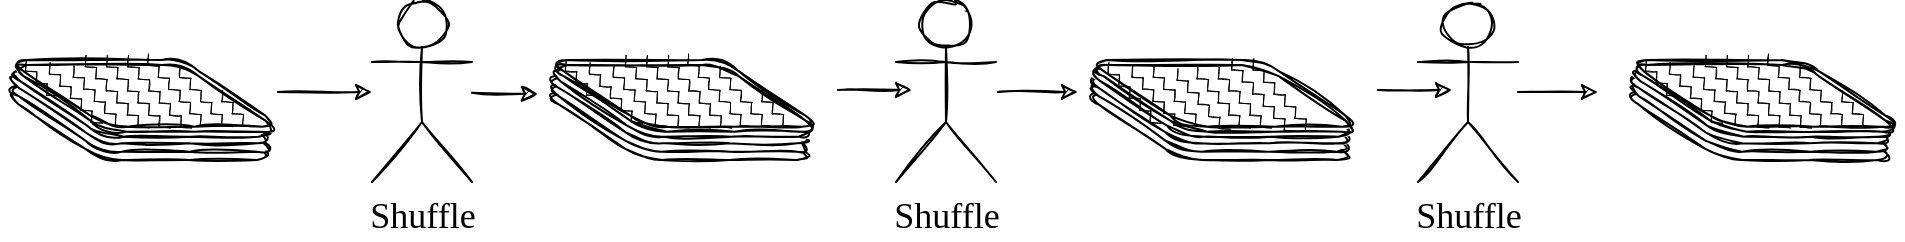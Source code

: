 <mxfile version="17.3.0" type="github" pages="2"><diagram id="swjVrMKwIJOuW-R1iBgw" name="randomness_shuffle"><mxGraphModel dx="1422" dy="752" grid="1" gridSize="10" guides="1" tooltips="1" connect="1" arrows="1" fold="1" page="1" pageScale="1" pageWidth="850" pageHeight="1100" math="0" shadow="0"><root><mxCell id="0"/><mxCell id="1" parent="0"/><mxCell id="fFoQV893W-BJZJalTyda-7" value="" style="group" vertex="1" connectable="0" parent="1"><mxGeometry x="52" y="130" width="140" height="50" as="geometry"/></mxCell><mxCell id="fFoQV893W-BJZJalTyda-1" value="" style="shape=parallelogram;perimeter=parallelogramPerimeter;whiteSpace=wrap;html=1;fixedSize=1;rounded=1;sketch=1;fillStyle=solid;strokeWidth=1;fillColor=default;size=50;flipH=1;" vertex="1" parent="fFoQV893W-BJZJalTyda-7"><mxGeometry y="16.667" width="137.515" height="33.333" as="geometry"/></mxCell><mxCell id="fFoQV893W-BJZJalTyda-2" value="" style="shape=parallelogram;perimeter=parallelogramPerimeter;whiteSpace=wrap;html=1;fixedSize=1;rounded=1;sketch=1;fillStyle=solid;strokeWidth=1;fillColor=default;size=50;flipH=1;" vertex="1" parent="fFoQV893W-BJZJalTyda-7"><mxGeometry y="12.5" width="137.515" height="33.333" as="geometry"/></mxCell><mxCell id="fFoQV893W-BJZJalTyda-3" value="" style="shape=parallelogram;perimeter=parallelogramPerimeter;whiteSpace=wrap;html=1;fixedSize=1;rounded=1;sketch=1;fillStyle=solid;strokeWidth=1;fillColor=default;size=50;flipH=1;" vertex="1" parent="fFoQV893W-BJZJalTyda-7"><mxGeometry y="8.333" width="137.515" height="33.333" as="geometry"/></mxCell><mxCell id="fFoQV893W-BJZJalTyda-4" value="" style="shape=parallelogram;perimeter=parallelogramPerimeter;whiteSpace=wrap;html=1;fixedSize=1;rounded=1;sketch=1;fillStyle=solid;strokeWidth=1;fillColor=default;size=50;flipH=1;" vertex="1" parent="fFoQV893W-BJZJalTyda-7"><mxGeometry x="0.828" y="5" width="137.515" height="33.333" as="geometry"/></mxCell><mxCell id="fFoQV893W-BJZJalTyda-5" value="" style="shape=parallelogram;perimeter=parallelogramPerimeter;whiteSpace=wrap;html=1;fixedSize=1;rounded=1;sketch=1;fillStyle=solid;strokeWidth=1;fillColor=default;size=50;flipH=1;" vertex="1" parent="fFoQV893W-BJZJalTyda-7"><mxGeometry x="2.485" y="2.5" width="137.515" height="33.333" as="geometry"/></mxCell><mxCell id="fFoQV893W-BJZJalTyda-6" value="" style="shape=parallelogram;perimeter=parallelogramPerimeter;whiteSpace=wrap;html=1;fixedSize=1;rounded=1;sketch=1;fillStyle=zigzag-line;strokeWidth=1;fillColor=#000000;size=50;flipH=1;" vertex="1" parent="fFoQV893W-BJZJalTyda-7"><mxGeometry x="2.485" width="137.515" height="33.333" as="geometry"/></mxCell><mxCell id="fFoQV893W-BJZJalTyda-8" value="Shuffle" style="shape=umlActor;verticalLabelPosition=bottom;verticalAlign=top;html=1;outlineConnect=0;rounded=1;sketch=1;fillStyle=solid;strokeWidth=1;fillColor=#FFFFFF;fontSize=18;fontFamily=Gloria Hallelujah;fontSource=https%3A%2F%2Ffonts.googleapis.com%2Fcss%3Ffamily%3DGloria%2BHallelujah;" vertex="1" parent="1"><mxGeometry x="237" y="101" width="50" height="90" as="geometry"/></mxCell><mxCell id="fFoQV893W-BJZJalTyda-14" value="" style="group" vertex="1" connectable="0" parent="1"><mxGeometry x="322" y="130" width="140" height="50" as="geometry"/></mxCell><mxCell id="fFoQV893W-BJZJalTyda-15" value="" style="shape=parallelogram;perimeter=parallelogramPerimeter;whiteSpace=wrap;html=1;fixedSize=1;rounded=1;sketch=1;fillStyle=solid;strokeWidth=1;fillColor=default;size=50;flipH=1;" vertex="1" parent="fFoQV893W-BJZJalTyda-14"><mxGeometry y="16.667" width="137.515" height="33.333" as="geometry"/></mxCell><mxCell id="fFoQV893W-BJZJalTyda-16" value="" style="shape=parallelogram;perimeter=parallelogramPerimeter;whiteSpace=wrap;html=1;fixedSize=1;rounded=1;sketch=1;fillStyle=solid;strokeWidth=1;fillColor=default;size=50;flipH=1;" vertex="1" parent="fFoQV893W-BJZJalTyda-14"><mxGeometry y="12.5" width="137.515" height="33.333" as="geometry"/></mxCell><mxCell id="fFoQV893W-BJZJalTyda-17" value="" style="shape=parallelogram;perimeter=parallelogramPerimeter;whiteSpace=wrap;html=1;fixedSize=1;rounded=1;sketch=1;fillStyle=solid;strokeWidth=1;fillColor=default;size=50;flipH=1;" vertex="1" parent="fFoQV893W-BJZJalTyda-14"><mxGeometry y="8.333" width="137.515" height="33.333" as="geometry"/></mxCell><mxCell id="fFoQV893W-BJZJalTyda-18" value="" style="shape=parallelogram;perimeter=parallelogramPerimeter;whiteSpace=wrap;html=1;fixedSize=1;rounded=1;sketch=1;fillStyle=solid;strokeWidth=1;fillColor=default;size=50;flipH=1;" vertex="1" parent="fFoQV893W-BJZJalTyda-14"><mxGeometry x="0.828" y="5" width="137.515" height="33.333" as="geometry"/></mxCell><mxCell id="fFoQV893W-BJZJalTyda-19" value="" style="shape=parallelogram;perimeter=parallelogramPerimeter;whiteSpace=wrap;html=1;fixedSize=1;rounded=1;sketch=1;fillStyle=solid;strokeWidth=1;fillColor=default;size=50;flipH=1;" vertex="1" parent="fFoQV893W-BJZJalTyda-14"><mxGeometry x="2.485" y="2.5" width="137.515" height="33.333" as="geometry"/></mxCell><mxCell id="fFoQV893W-BJZJalTyda-20" value="" style="shape=parallelogram;perimeter=parallelogramPerimeter;whiteSpace=wrap;html=1;fixedSize=1;rounded=1;sketch=1;fillStyle=zigzag-line;strokeWidth=1;fillColor=#000000;size=50;flipH=1;" vertex="1" parent="fFoQV893W-BJZJalTyda-14"><mxGeometry x="2.485" width="137.515" height="33.333" as="geometry"/></mxCell><mxCell id="fFoQV893W-BJZJalTyda-21" value="Shuffle" style="shape=umlActor;verticalLabelPosition=bottom;verticalAlign=top;html=1;outlineConnect=0;rounded=1;sketch=1;fillStyle=solid;strokeWidth=1;fillColor=#FFFFFF;fontSize=18;fontFamily=Gloria Hallelujah;fontSource=https%3A%2F%2Ffonts.googleapis.com%2Fcss%3Ffamily%3DGloria%2BHallelujah;" vertex="1" parent="1"><mxGeometry x="760" y="101" width="50" height="90" as="geometry"/></mxCell><mxCell id="fFoQV893W-BJZJalTyda-22" value="" style="group" vertex="1" connectable="0" parent="1"><mxGeometry x="592" y="130" width="140" height="50" as="geometry"/></mxCell><mxCell id="fFoQV893W-BJZJalTyda-23" value="" style="shape=parallelogram;perimeter=parallelogramPerimeter;whiteSpace=wrap;html=1;fixedSize=1;rounded=1;sketch=1;fillStyle=solid;strokeWidth=1;fillColor=default;size=50;flipH=1;" vertex="1" parent="fFoQV893W-BJZJalTyda-22"><mxGeometry y="16.667" width="137.515" height="33.333" as="geometry"/></mxCell><mxCell id="fFoQV893W-BJZJalTyda-24" value="" style="shape=parallelogram;perimeter=parallelogramPerimeter;whiteSpace=wrap;html=1;fixedSize=1;rounded=1;sketch=1;fillStyle=solid;strokeWidth=1;fillColor=default;size=50;flipH=1;" vertex="1" parent="fFoQV893W-BJZJalTyda-22"><mxGeometry y="12.5" width="137.515" height="33.333" as="geometry"/></mxCell><mxCell id="fFoQV893W-BJZJalTyda-25" value="" style="shape=parallelogram;perimeter=parallelogramPerimeter;whiteSpace=wrap;html=1;fixedSize=1;rounded=1;sketch=1;fillStyle=solid;strokeWidth=1;fillColor=default;size=50;flipH=1;" vertex="1" parent="fFoQV893W-BJZJalTyda-22"><mxGeometry y="8.333" width="137.515" height="33.333" as="geometry"/></mxCell><mxCell id="fFoQV893W-BJZJalTyda-26" value="" style="shape=parallelogram;perimeter=parallelogramPerimeter;whiteSpace=wrap;html=1;fixedSize=1;rounded=1;sketch=1;fillStyle=solid;strokeWidth=1;fillColor=default;size=50;flipH=1;" vertex="1" parent="fFoQV893W-BJZJalTyda-22"><mxGeometry x="0.828" y="5" width="137.515" height="33.333" as="geometry"/></mxCell><mxCell id="fFoQV893W-BJZJalTyda-27" value="" style="shape=parallelogram;perimeter=parallelogramPerimeter;whiteSpace=wrap;html=1;fixedSize=1;rounded=1;sketch=1;fillStyle=solid;strokeWidth=1;fillColor=default;size=50;flipH=1;" vertex="1" parent="fFoQV893W-BJZJalTyda-22"><mxGeometry x="2.485" y="2.5" width="137.515" height="33.333" as="geometry"/></mxCell><mxCell id="fFoQV893W-BJZJalTyda-28" value="" style="shape=parallelogram;perimeter=parallelogramPerimeter;whiteSpace=wrap;html=1;fixedSize=1;rounded=1;sketch=1;fillStyle=zigzag-line;strokeWidth=1;fillColor=#000000;size=50;flipH=1;" vertex="1" parent="fFoQV893W-BJZJalTyda-22"><mxGeometry x="2.485" width="137.515" height="33.333" as="geometry"/></mxCell><mxCell id="fFoQV893W-BJZJalTyda-29" value="Shuffle" style="shape=umlActor;verticalLabelPosition=bottom;verticalAlign=top;html=1;outlineConnect=0;rounded=1;sketch=1;fillStyle=solid;strokeWidth=1;fillColor=#FFFFFF;fontSize=18;fontFamily=Gloria Hallelujah;fontSource=https%3A%2F%2Ffonts.googleapis.com%2Fcss%3Ffamily%3DGloria%2BHallelujah;" vertex="1" parent="1"><mxGeometry x="499" y="101" width="50" height="90" as="geometry"/></mxCell><mxCell id="fFoQV893W-BJZJalTyda-31" value="" style="group" vertex="1" connectable="0" parent="1"><mxGeometry x="862" y="130" width="140" height="50" as="geometry"/></mxCell><mxCell id="fFoQV893W-BJZJalTyda-32" value="" style="shape=parallelogram;perimeter=parallelogramPerimeter;whiteSpace=wrap;html=1;fixedSize=1;rounded=1;sketch=1;fillStyle=solid;strokeWidth=1;fillColor=default;size=50;flipH=1;" vertex="1" parent="fFoQV893W-BJZJalTyda-31"><mxGeometry y="16.667" width="137.515" height="33.333" as="geometry"/></mxCell><mxCell id="fFoQV893W-BJZJalTyda-33" value="" style="shape=parallelogram;perimeter=parallelogramPerimeter;whiteSpace=wrap;html=1;fixedSize=1;rounded=1;sketch=1;fillStyle=solid;strokeWidth=1;fillColor=default;size=50;flipH=1;" vertex="1" parent="fFoQV893W-BJZJalTyda-31"><mxGeometry y="12.5" width="137.515" height="33.333" as="geometry"/></mxCell><mxCell id="fFoQV893W-BJZJalTyda-34" value="" style="shape=parallelogram;perimeter=parallelogramPerimeter;whiteSpace=wrap;html=1;fixedSize=1;rounded=1;sketch=1;fillStyle=solid;strokeWidth=1;fillColor=default;size=50;flipH=1;" vertex="1" parent="fFoQV893W-BJZJalTyda-31"><mxGeometry y="8.333" width="137.515" height="33.333" as="geometry"/></mxCell><mxCell id="fFoQV893W-BJZJalTyda-35" value="" style="shape=parallelogram;perimeter=parallelogramPerimeter;whiteSpace=wrap;html=1;fixedSize=1;rounded=1;sketch=1;fillStyle=solid;strokeWidth=1;fillColor=default;size=50;flipH=1;" vertex="1" parent="fFoQV893W-BJZJalTyda-31"><mxGeometry x="0.828" y="5" width="137.515" height="33.333" as="geometry"/></mxCell><mxCell id="fFoQV893W-BJZJalTyda-36" value="" style="shape=parallelogram;perimeter=parallelogramPerimeter;whiteSpace=wrap;html=1;fixedSize=1;rounded=1;sketch=1;fillStyle=solid;strokeWidth=1;fillColor=default;size=50;flipH=1;" vertex="1" parent="fFoQV893W-BJZJalTyda-31"><mxGeometry x="2.485" y="2.5" width="137.515" height="33.333" as="geometry"/></mxCell><mxCell id="fFoQV893W-BJZJalTyda-37" value="" style="shape=parallelogram;perimeter=parallelogramPerimeter;whiteSpace=wrap;html=1;fixedSize=1;rounded=1;sketch=1;fillStyle=zigzag-line;strokeWidth=1;fillColor=#000000;size=50;flipH=1;" vertex="1" parent="fFoQV893W-BJZJalTyda-31"><mxGeometry x="2.485" width="137.515" height="33.333" as="geometry"/></mxCell><mxCell id="fFoQV893W-BJZJalTyda-38" value="" style="endArrow=classic;html=1;rounded=1;sketch=1;fontSize=18;" edge="1" parent="1" target="fFoQV893W-BJZJalTyda-8"><mxGeometry width="50" height="50" relative="1" as="geometry"><mxPoint x="190" y="146" as="sourcePoint"/><mxPoint x="450" y="530" as="targetPoint"/></mxGeometry></mxCell><mxCell id="fFoQV893W-BJZJalTyda-39" value="" style="endArrow=classic;html=1;rounded=1;sketch=1;fontSize=18;" edge="1" parent="1" source="fFoQV893W-BJZJalTyda-8"><mxGeometry width="50" height="50" relative="1" as="geometry"><mxPoint x="289" y="147" as="sourcePoint"/><mxPoint x="320" y="147" as="targetPoint"/></mxGeometry></mxCell><mxCell id="fFoQV893W-BJZJalTyda-40" value="" style="endArrow=classic;html=1;rounded=1;sketch=1;fontSize=18;" edge="1" parent="1"><mxGeometry width="50" height="50" relative="1" as="geometry"><mxPoint x="470" y="145" as="sourcePoint"/><mxPoint x="507" y="145" as="targetPoint"/></mxGeometry></mxCell><mxCell id="fFoQV893W-BJZJalTyda-41" value="" style="endArrow=classic;html=1;rounded=1;sketch=1;fontSize=18;" edge="1" parent="1"><mxGeometry width="50" height="50" relative="1" as="geometry"><mxPoint x="550" y="146" as="sourcePoint"/><mxPoint x="590" y="146" as="targetPoint"/></mxGeometry></mxCell><mxCell id="fFoQV893W-BJZJalTyda-42" value="" style="endArrow=classic;html=1;rounded=1;sketch=1;fontSize=18;" edge="1" parent="1"><mxGeometry width="50" height="50" relative="1" as="geometry"><mxPoint x="740" y="145" as="sourcePoint"/><mxPoint x="777" y="145" as="targetPoint"/></mxGeometry></mxCell><mxCell id="fFoQV893W-BJZJalTyda-43" value="" style="endArrow=classic;html=1;rounded=1;sketch=1;fontSize=18;" edge="1" parent="1" source="fFoQV893W-BJZJalTyda-21"><mxGeometry width="50" height="50" relative="1" as="geometry"><mxPoint x="829" y="146" as="sourcePoint"/><mxPoint x="850" y="146" as="targetPoint"/></mxGeometry></mxCell></root></mxGraphModel></diagram><diagram id="J6zAhJV8Qx0ruf7eNUDa" name="Scratch"><mxGraphModel dx="2062" dy="1091" grid="1" gridSize="10" guides="1" tooltips="1" connect="1" arrows="1" fold="1" page="1" pageScale="1" pageWidth="850" pageHeight="1100" background="none" math="0" shadow="0"><root><mxCell id="0"/><mxCell id="1" parent="0"/><mxCell id="0gHl5KY-6kwlvLQUNp86-80" value="" style="group" vertex="1" connectable="0" parent="1"><mxGeometry x="359.048" y="359.136" width="101.905" height="111.728" as="geometry"/></mxCell><mxCell id="0gHl5KY-6kwlvLQUNp86-35" value="" style="group;aspect=fixed;direction=east;rotation=1;flipH=0;flipV=0;" vertex="1" connectable="0" parent="0gHl5KY-6kwlvLQUNp86-80"><mxGeometry x="0.952" y="0.864" width="100" height="110" as="geometry"/></mxCell><mxCell id="0gHl5KY-6kwlvLQUNp86-36" value="" style="shape=parallelogram;perimeter=parallelogramPerimeter;whiteSpace=wrap;html=1;fixedSize=1;sketch=1;direction=south;flipH=0;rounded=1;" vertex="1" parent="0gHl5KY-6kwlvLQUNp86-35"><mxGeometry x="50" width="50" height="90" as="geometry"/></mxCell><mxCell id="0gHl5KY-6kwlvLQUNp86-37" value="" style="shape=parallelogram;perimeter=parallelogramPerimeter;whiteSpace=wrap;html=1;fixedSize=1;sketch=1;direction=south;flipH=1;rounded=1;" vertex="1" parent="0gHl5KY-6kwlvLQUNp86-35"><mxGeometry width="50" height="90" as="geometry"/></mxCell><mxCell id="0gHl5KY-6kwlvLQUNp86-38" value="" style="rhombus;whiteSpace=wrap;html=1;rounded=1;sketch=1;" vertex="1" parent="0gHl5KY-6kwlvLQUNp86-35"><mxGeometry y="70" width="100" height="40" as="geometry"/></mxCell><mxCell id="0gHl5KY-6kwlvLQUNp86-39" value="" style="ellipse;whiteSpace=wrap;html=1;rounded=1;sketch=1;" vertex="1" parent="0gHl5KY-6kwlvLQUNp86-35"><mxGeometry x="30" y="30" width="40" height="30" as="geometry"/></mxCell><mxCell id="0gHl5KY-6kwlvLQUNp86-40" value="" style="shape=parallelogram;perimeter=parallelogramPerimeter;whiteSpace=wrap;html=1;fixedSize=1;sketch=1;direction=south;flipH=0;rounded=1;" vertex="1" parent="0gHl5KY-6kwlvLQUNp86-35"><mxGeometry y="20" width="50" height="90" as="geometry"/></mxCell><mxCell id="0gHl5KY-6kwlvLQUNp86-41" value="" style="shape=parallelogram;perimeter=parallelogramPerimeter;whiteSpace=wrap;html=1;fixedSize=1;sketch=1;direction=south;flipH=1;rounded=1;" vertex="1" parent="0gHl5KY-6kwlvLQUNp86-35"><mxGeometry x="50" y="20" width="50" height="90" as="geometry"/></mxCell><mxCell id="0gHl5KY-6kwlvLQUNp86-42" value="" style="rhombus;whiteSpace=wrap;html=1;rounded=1;sketch=1;" vertex="1" parent="0gHl5KY-6kwlvLQUNp86-35"><mxGeometry width="100" height="40" as="geometry"/></mxCell><mxCell id="0gHl5KY-6kwlvLQUNp86-63" value="" style="ellipse;whiteSpace=wrap;html=1;rounded=1;sketch=1;fillColor=#000000;fillStyle=solid;direction=south;" vertex="1" parent="0gHl5KY-6kwlvLQUNp86-35"><mxGeometry x="11" y="38.5" width="6" height="12" as="geometry"/></mxCell><mxCell id="0gHl5KY-6kwlvLQUNp86-64" value="" style="ellipse;whiteSpace=wrap;html=1;rounded=1;sketch=1;fillColor=#000000;fillStyle=solid;direction=south;" vertex="1" parent="0gHl5KY-6kwlvLQUNp86-35"><mxGeometry x="32" y="78.5" width="6" height="12" as="geometry"/></mxCell><mxCell id="0gHl5KY-6kwlvLQUNp86-67" value="" style="ellipse;whiteSpace=wrap;html=1;rounded=1;sketch=1;fillColor=#000000;fillStyle=solid;direction=south;" vertex="1" parent="0gHl5KY-6kwlvLQUNp86-35"><mxGeometry x="32" y="49.5" width="6" height="12" as="geometry"/></mxCell><mxCell id="0gHl5KY-6kwlvLQUNp86-68" value="" style="ellipse;whiteSpace=wrap;html=1;rounded=1;sketch=1;fillColor=#000000;fillStyle=solid;direction=south;" vertex="1" parent="0gHl5KY-6kwlvLQUNp86-35"><mxGeometry x="11" y="67.5" width="6" height="12" as="geometry"/></mxCell><mxCell id="0gHl5KY-6kwlvLQUNp86-69" value="" style="ellipse;whiteSpace=wrap;html=1;rounded=1;sketch=1;fillColor=#000000;fillStyle=solid;direction=south;" vertex="1" parent="0gHl5KY-6kwlvLQUNp86-35"><mxGeometry x="86" y="35" width="6" height="12" as="geometry"/></mxCell><mxCell id="0gHl5KY-6kwlvLQUNp86-70" value="" style="ellipse;whiteSpace=wrap;html=1;rounded=1;sketch=1;fillColor=#000000;fillStyle=solid;direction=south;" vertex="1" parent="0gHl5KY-6kwlvLQUNp86-35"><mxGeometry x="86" y="72.5" width="6" height="12" as="geometry"/></mxCell><mxCell id="0gHl5KY-6kwlvLQUNp86-71" value="" style="ellipse;whiteSpace=wrap;html=1;rounded=1;sketch=1;fillColor=#000000;fillStyle=solid;direction=south;" vertex="1" parent="0gHl5KY-6kwlvLQUNp86-35"><mxGeometry x="60" y="83.5" width="6" height="12" as="geometry"/></mxCell><mxCell id="0gHl5KY-6kwlvLQUNp86-72" value="" style="ellipse;whiteSpace=wrap;html=1;rounded=1;sketch=1;fillColor=#000000;fillStyle=solid;direction=south;" vertex="1" parent="0gHl5KY-6kwlvLQUNp86-35"><mxGeometry x="60" y="46" width="6" height="12" as="geometry"/></mxCell><mxCell id="0gHl5KY-6kwlvLQUNp86-73" value="" style="ellipse;whiteSpace=wrap;html=1;rounded=1;sketch=1;fillColor=#000000;fillStyle=solid;direction=south;" vertex="1" parent="0gHl5KY-6kwlvLQUNp86-35"><mxGeometry x="73" y="59.5" width="6" height="12" as="geometry"/></mxCell><mxCell id="0gHl5KY-6kwlvLQUNp86-74" value="" style="ellipse;whiteSpace=wrap;html=1;rounded=1;sketch=1;fillColor=#000000;fillStyle=solid;" vertex="1" parent="0gHl5KY-6kwlvLQUNp86-35"><mxGeometry x="41" y="8" width="12" height="4" as="geometry"/></mxCell><mxCell id="0gHl5KY-6kwlvLQUNp86-77" value="" style="ellipse;whiteSpace=wrap;html=1;rounded=1;sketch=1;fillColor=#000000;fillStyle=solid;" vertex="1" parent="0gHl5KY-6kwlvLQUNp86-35"><mxGeometry x="19" y="16" width="12" height="4" as="geometry"/></mxCell><mxCell id="0gHl5KY-6kwlvLQUNp86-78" value="" style="ellipse;whiteSpace=wrap;html=1;rounded=1;sketch=1;fillColor=#000000;fillStyle=solid;" vertex="1" parent="0gHl5KY-6kwlvLQUNp86-35"><mxGeometry x="34" y="21" width="12" height="4" as="geometry"/></mxCell><mxCell id="0gHl5KY-6kwlvLQUNp86-79" value="" style="ellipse;whiteSpace=wrap;html=1;rounded=1;sketch=1;fillColor=#000000;fillStyle=solid;" vertex="1" parent="0gHl5KY-6kwlvLQUNp86-35"><mxGeometry x="48" y="27" width="12" height="4" as="geometry"/></mxCell><mxCell id="0gHl5KY-6kwlvLQUNp86-75" value="" style="ellipse;whiteSpace=wrap;html=1;rounded=1;sketch=1;fillColor=#000000;fillStyle=solid;" vertex="1" parent="0gHl5KY-6kwlvLQUNp86-80"><mxGeometry x="56.952" y="13.864" width="12" height="4" as="geometry"/></mxCell><mxCell id="0gHl5KY-6kwlvLQUNp86-76" value="" style="ellipse;whiteSpace=wrap;html=1;rounded=1;sketch=1;fillColor=#000000;fillStyle=solid;" vertex="1" parent="0gHl5KY-6kwlvLQUNp86-80"><mxGeometry x="70.952" y="19.864" width="12" height="4" as="geometry"/></mxCell><mxCell id="0gHl5KY-6kwlvLQUNp86-14" value="" style="group;aspect=fixed;direction=east;rotation=1;flipH=0;flipV=0;" vertex="1" connectable="0" parent="1"><mxGeometry x="430" y="390" width="100" height="110" as="geometry"/></mxCell><mxCell id="0gHl5KY-6kwlvLQUNp86-17" value="" style="shape=parallelogram;perimeter=parallelogramPerimeter;whiteSpace=wrap;html=1;fixedSize=1;sketch=1;direction=south;flipH=0;rounded=1;" vertex="1" parent="0gHl5KY-6kwlvLQUNp86-14"><mxGeometry x="50" width="50" height="90" as="geometry"/></mxCell><mxCell id="0gHl5KY-6kwlvLQUNp86-16" value="" style="shape=parallelogram;perimeter=parallelogramPerimeter;whiteSpace=wrap;html=1;fixedSize=1;sketch=1;direction=south;flipH=1;rounded=1;" vertex="1" parent="0gHl5KY-6kwlvLQUNp86-14"><mxGeometry width="50" height="90" as="geometry"/></mxCell><mxCell id="0gHl5KY-6kwlvLQUNp86-15" value="" style="rhombus;whiteSpace=wrap;html=1;rounded=1;sketch=1;" vertex="1" parent="0gHl5KY-6kwlvLQUNp86-14"><mxGeometry y="70" width="100" height="40" as="geometry"/></mxCell><mxCell id="0gHl5KY-6kwlvLQUNp86-18" value="" style="ellipse;whiteSpace=wrap;html=1;rounded=1;sketch=1;" vertex="1" parent="0gHl5KY-6kwlvLQUNp86-14"><mxGeometry x="30" y="30" width="40" height="30" as="geometry"/></mxCell><mxCell id="0gHl5KY-6kwlvLQUNp86-8" value="" style="shape=parallelogram;perimeter=parallelogramPerimeter;whiteSpace=wrap;html=1;fixedSize=1;sketch=1;direction=south;flipH=0;rounded=1;" vertex="1" parent="0gHl5KY-6kwlvLQUNp86-14"><mxGeometry y="20" width="50" height="90" as="geometry"/></mxCell><mxCell id="0gHl5KY-6kwlvLQUNp86-9" value="" style="shape=parallelogram;perimeter=parallelogramPerimeter;whiteSpace=wrap;html=1;fixedSize=1;sketch=1;direction=south;flipH=1;rounded=1;" vertex="1" parent="0gHl5KY-6kwlvLQUNp86-14"><mxGeometry x="50" y="20" width="50" height="90" as="geometry"/></mxCell><mxCell id="0gHl5KY-6kwlvLQUNp86-13" value="" style="rhombus;whiteSpace=wrap;html=1;rounded=1;sketch=1;" vertex="1" parent="0gHl5KY-6kwlvLQUNp86-14"><mxGeometry width="100" height="40" as="geometry"/></mxCell><mxCell id="0gHl5KY-6kwlvLQUNp86-43" value="" style="ellipse;whiteSpace=wrap;html=1;rounded=1;sketch=1;fillColor=#000000;fillStyle=solid;" vertex="1" parent="0gHl5KY-6kwlvLQUNp86-14"><mxGeometry x="43" y="18" width="12" height="4" as="geometry"/></mxCell><mxCell id="0gHl5KY-6kwlvLQUNp86-44" value="" style="ellipse;whiteSpace=wrap;html=1;rounded=1;sketch=1;fillColor=#000000;fillStyle=solid;direction=south;" vertex="1" parent="0gHl5KY-6kwlvLQUNp86-14"><mxGeometry x="10" y="44" width="6" height="12" as="geometry"/></mxCell><mxCell id="0gHl5KY-6kwlvLQUNp86-45" value="" style="ellipse;whiteSpace=wrap;html=1;rounded=1;sketch=1;fillColor=#000000;fillStyle=solid;direction=south;" vertex="1" parent="0gHl5KY-6kwlvLQUNp86-14"><mxGeometry x="30" y="74" width="6" height="12" as="geometry"/></mxCell><mxCell id="0gHl5KY-6kwlvLQUNp86-46" value="" style="ellipse;whiteSpace=wrap;html=1;rounded=1;sketch=1;fillColor=#000000;fillStyle=solid;direction=south;" vertex="1" parent="0gHl5KY-6kwlvLQUNp86-14"><mxGeometry x="83" y="37" width="6" height="12" as="geometry"/></mxCell><mxCell id="0gHl5KY-6kwlvLQUNp86-47" value="" style="ellipse;whiteSpace=wrap;html=1;rounded=1;sketch=1;fillColor=#000000;fillStyle=solid;direction=south;" vertex="1" parent="0gHl5KY-6kwlvLQUNp86-14"><mxGeometry x="61" y="82" width="6" height="12" as="geometry"/></mxCell><mxCell id="0gHl5KY-6kwlvLQUNp86-48" value="" style="ellipse;whiteSpace=wrap;html=1;rounded=1;sketch=1;fillColor=#000000;fillStyle=solid;direction=south;" vertex="1" parent="0gHl5KY-6kwlvLQUNp86-14"><mxGeometry x="71" y="60" width="6" height="12" as="geometry"/></mxCell><mxCell id="0gHl5KY-6kwlvLQUNp86-82" value="" style="shape=parallelogram;perimeter=parallelogramPerimeter;whiteSpace=wrap;html=1;fixedSize=1;rounded=1;sketch=1;fillStyle=solid;strokeWidth=1;fillColor=default;size=14;flipH=1;" vertex="1" parent="1"><mxGeometry x="326" y="640" width="120" height="60" as="geometry"/></mxCell><mxCell id="0gHl5KY-6kwlvLQUNp86-83" value="" style="shape=parallelogram;perimeter=parallelogramPerimeter;whiteSpace=wrap;html=1;fixedSize=1;rounded=1;sketch=1;fillStyle=solid;strokeWidth=1;fillColor=default;size=14;flipH=1;" vertex="1" parent="1"><mxGeometry x="329" y="634" width="120" height="60" as="geometry"/></mxCell><mxCell id="0gHl5KY-6kwlvLQUNp86-84" value="" style="shape=parallelogram;perimeter=parallelogramPerimeter;whiteSpace=wrap;html=1;fixedSize=1;rounded=1;sketch=1;fillStyle=solid;strokeWidth=1;fillColor=default;size=14;flipH=1;" vertex="1" parent="1"><mxGeometry x="334" y="629" width="120" height="60" as="geometry"/></mxCell><mxCell id="0gHl5KY-6kwlvLQUNp86-85" value="" style="shape=parallelogram;perimeter=parallelogramPerimeter;whiteSpace=wrap;html=1;fixedSize=1;rounded=1;sketch=1;fillStyle=solid;strokeWidth=1;fillColor=default;size=50;flipH=1;" vertex="1" parent="1"><mxGeometry x="332" y="776.667" width="155.195" height="33.333" as="geometry"/></mxCell><mxCell id="0gHl5KY-6kwlvLQUNp86-86" value="" style="shape=parallelogram;perimeter=parallelogramPerimeter;whiteSpace=wrap;html=1;fixedSize=1;rounded=1;sketch=1;fillStyle=solid;strokeWidth=1;fillColor=default;size=50;flipH=1;" vertex="1" parent="1"><mxGeometry x="332" y="772.5" width="155.195" height="33.333" as="geometry"/></mxCell><mxCell id="0gHl5KY-6kwlvLQUNp86-87" value="" style="shape=parallelogram;perimeter=parallelogramPerimeter;whiteSpace=wrap;html=1;fixedSize=1;rounded=1;sketch=1;fillStyle=solid;strokeWidth=1;fillColor=default;size=50;flipH=1;" vertex="1" parent="1"><mxGeometry x="332" y="768.333" width="155.195" height="33.333" as="geometry"/></mxCell><mxCell id="0gHl5KY-6kwlvLQUNp86-88" value="" style="shape=parallelogram;perimeter=parallelogramPerimeter;whiteSpace=wrap;html=1;fixedSize=1;rounded=1;sketch=1;fillStyle=solid;strokeWidth=1;fillColor=default;size=50;flipH=1;" vertex="1" parent="1"><mxGeometry x="332.935" y="765" width="155.195" height="33.333" as="geometry"/></mxCell><mxCell id="0gHl5KY-6kwlvLQUNp86-89" value="" style="shape=parallelogram;perimeter=parallelogramPerimeter;whiteSpace=wrap;html=1;fixedSize=1;rounded=1;sketch=1;fillStyle=solid;strokeWidth=1;fillColor=default;size=50;flipH=1;" vertex="1" parent="1"><mxGeometry x="334.805" y="762.5" width="155.195" height="33.333" as="geometry"/></mxCell><mxCell id="0gHl5KY-6kwlvLQUNp86-90" value="" style="shape=parallelogram;perimeter=parallelogramPerimeter;whiteSpace=wrap;html=1;fixedSize=1;rounded=1;sketch=1;fillStyle=zigzag-line;strokeWidth=1;fillColor=#000000;size=50;flipH=1;" vertex="1" parent="1"><mxGeometry x="334.805" y="760" width="155.195" height="33.333" as="geometry"/></mxCell></root></mxGraphModel></diagram></mxfile>